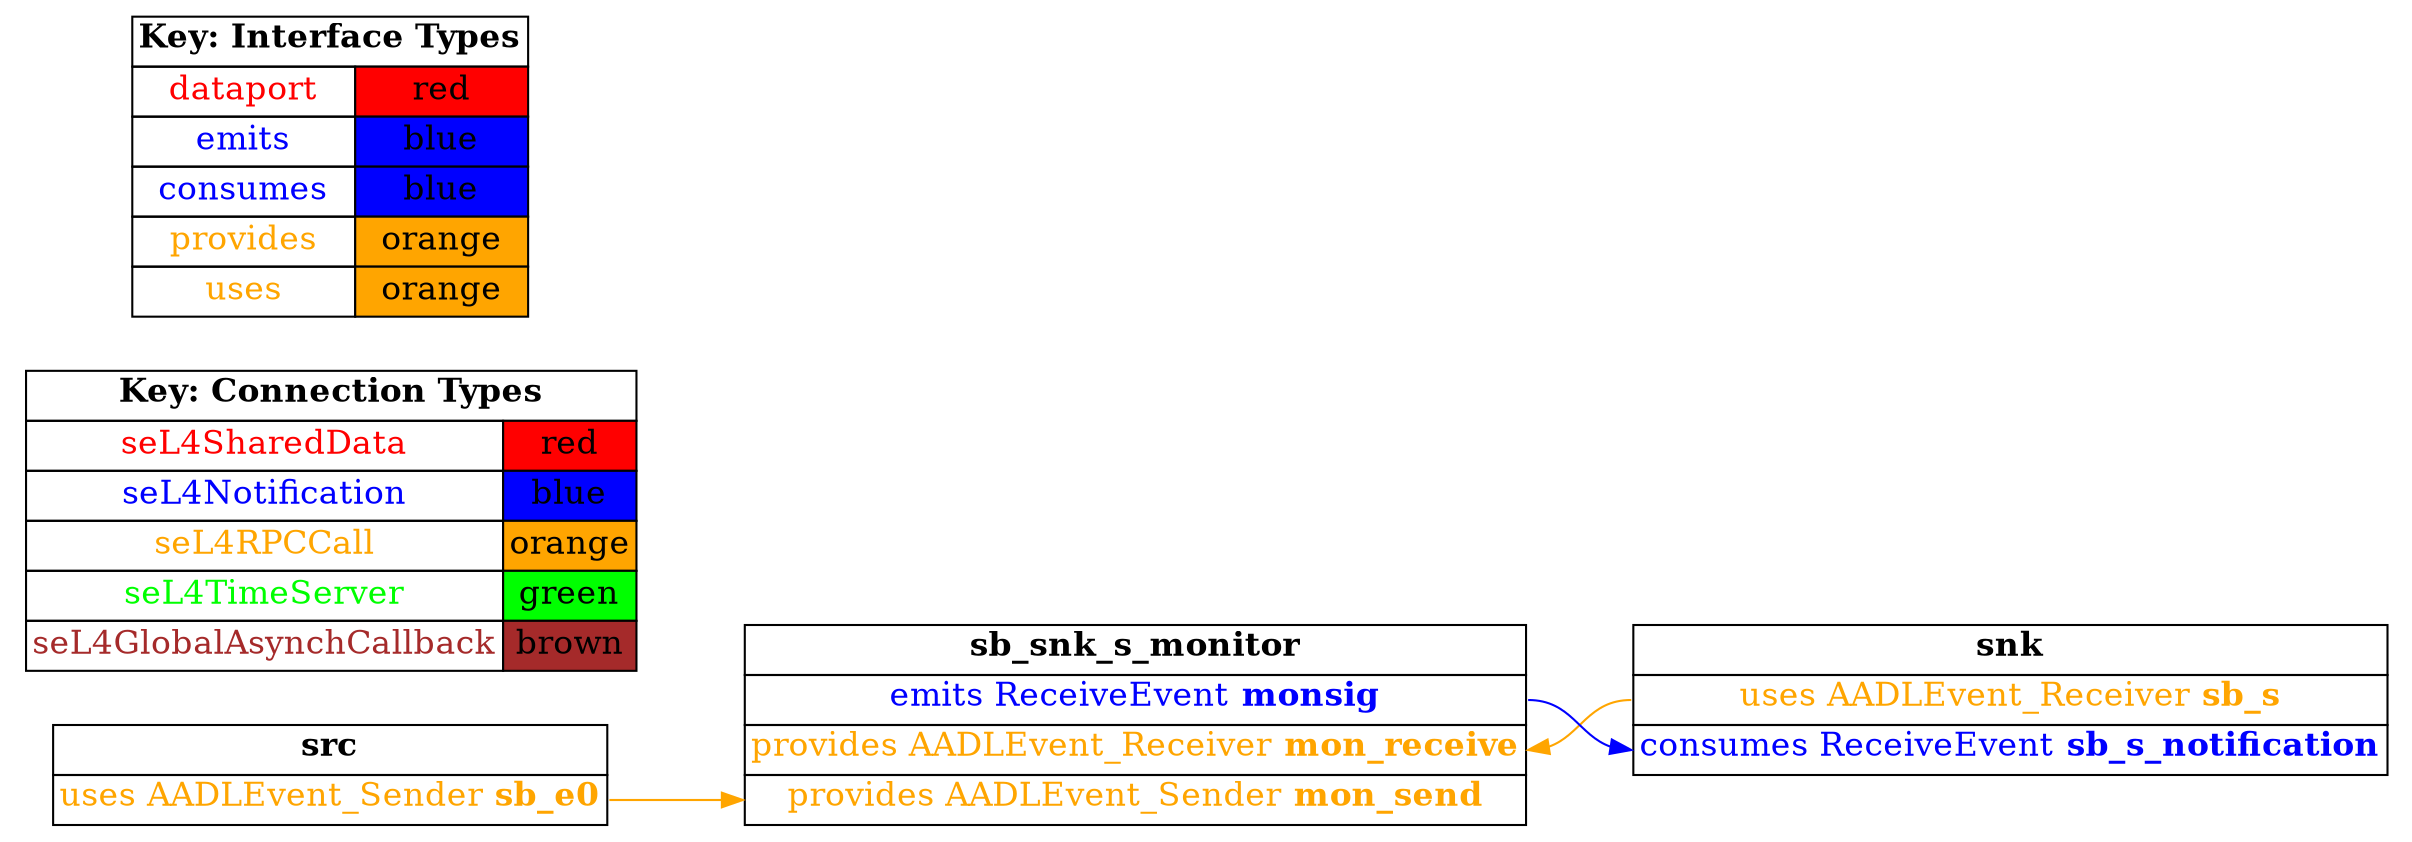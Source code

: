 digraph g {
graph [
  overlap = false,
  rankdir = "LR"
];
node [
  fontsize = "16",
  shape = "ellipse"
];
edge [
];

src [
  label=<
    <TABLE BORDER="0" CELLBORDER="1" CELLSPACING="0">
      <TR><TD><B>src</B></TD></TR>
      <TR><TD PORT="sb_e0"><FONT COLOR="orange">uses AADLEvent_Sender <B>sb_e0</B></FONT></TD></TR>"
    </TABLE>
  >
  shape=plaintext
];

snk [
  label=<
    <TABLE BORDER="0" CELLBORDER="1" CELLSPACING="0">
      <TR><TD><B>snk</B></TD></TR>
      <TR><TD PORT="sb_s"><FONT COLOR="orange">uses AADLEvent_Receiver <B>sb_s</B></FONT></TD></TR>
      <TR><TD PORT="sb_s_notification"><FONT COLOR="blue">consumes ReceiveEvent <B>sb_s_notification</B></FONT></TD></TR>"
    </TABLE>
  >
  shape=plaintext
];

sb_snk_s_monitor [
  label=<
    <TABLE BORDER="0" CELLBORDER="1" CELLSPACING="0">
      <TR><TD><B>sb_snk_s_monitor</B></TD></TR>
      <TR><TD PORT="monsig"><FONT COLOR="blue">emits ReceiveEvent <B>monsig</B></FONT></TD></TR>
      <TR><TD PORT="mon_receive"><FONT COLOR="orange">provides AADLEvent_Receiver <B>mon_receive</B></FONT></TD></TR>
      <TR><TD PORT="mon_send"><FONT COLOR="orange">provides AADLEvent_Sender <B>mon_send</B></FONT></TD></TR>"
    </TABLE>
  >
  shape=plaintext
];

connectiontypekey [
  label=<
   <TABLE BORDER="0" CELLBORDER="1" CELLSPACING="0">
     <TR><TD COLSPAN="2"><B>Key: Connection Types</B></TD></TR>
     <TR><TD><FONT COLOR="red">seL4SharedData</FONT></TD><TD BGCOLOR="red">red</TD></TR>
     <TR><TD><FONT COLOR="blue">seL4Notification</FONT></TD><TD BGCOLOR="blue">blue</TD></TR>
     <TR><TD><FONT COLOR="orange">seL4RPCCall</FONT></TD><TD BGCOLOR="orange">orange</TD></TR>
     <TR><TD><FONT COLOR="green">seL4TimeServer</FONT></TD><TD BGCOLOR="green">green</TD></TR>
     <TR><TD><FONT COLOR="brown">seL4GlobalAsynchCallback</FONT></TD><TD BGCOLOR="brown">brown</TD></TR>
   </TABLE>
  >
  shape=plaintext
];

interfacetypekey [
  label=<
   <TABLE BORDER="0" CELLBORDER="1" CELLSPACING="0">
     <TR><TD COLSPAN="2"><B>Key: Interface Types</B></TD></TR>
     <TR><TD><FONT COLOR="red">dataport</FONT></TD><TD BGCOLOR="red">red</TD></TR>
     <TR><TD><FONT COLOR="blue">emits</FONT></TD><TD BGCOLOR="blue">blue</TD></TR>
     <TR><TD><FONT COLOR="blue">consumes</FONT></TD><TD BGCOLOR="blue">blue</TD></TR>
     <TR><TD><FONT COLOR="orange">provides</FONT></TD><TD BGCOLOR="orange">orange</TD></TR>
     <TR><TD><FONT COLOR="orange">uses</FONT></TD><TD BGCOLOR="orange">orange</TD></TR>
   </TABLE>
  >
  shape=plaintext
];

"src":sb_e0 -> "sb_snk_s_monitor":mon_send [
  color="orange"
  //label = "seL4RPCCall"
  id = conn1
];

"snk":sb_s -> "sb_snk_s_monitor":mon_receive [
  color="orange"
  //label = "seL4RPCCall"
  id = conn2
];

"sb_snk_s_monitor":monsig -> "snk":sb_s_notification [
  color="blue"
  //label = "seL4Notification"
  id = conn3
];

}